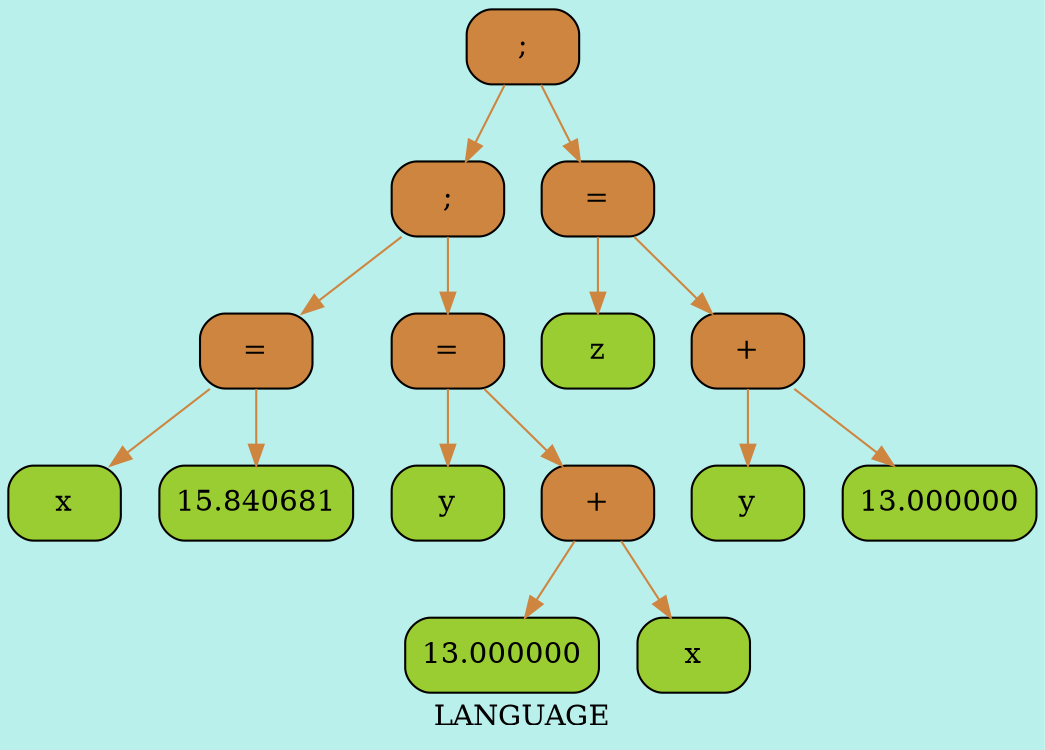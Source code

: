digraph LANGUAGE{
label = < LANGUAGE >;
bgcolor = "#BAF0EC";
node [shape = record ];
edge [style = filled ];
 0 [shape = Mrecord, style = filled, fillcolor = Peru, label = ";" ];
 1 [shape = Mrecord, style = filled, fillcolor = Peru, label = ";" ];
 2 [shape = Mrecord, style = filled, fillcolor = Peru, label = "=" ];
 3 [shape = Mrecord, style = filled, fillcolor = YellowGreen, label = "x" ];
 4 [shape = Mrecord, style = filled, fillcolor = YellowGreen, label = "15.840681" ];
 5 [shape = Mrecord, style = filled, fillcolor = Peru, label = "=" ];
 6 [shape = Mrecord, style = filled, fillcolor = YellowGreen, label = "y" ];
 7 [shape = Mrecord, style = filled, fillcolor = Peru, label = "+" ];
 8 [shape = Mrecord, style = filled, fillcolor = YellowGreen, label = "13.000000" ];
 9 [shape = Mrecord, style = filled, fillcolor = YellowGreen, label = "x" ];
 10 [shape = Mrecord, style = filled, fillcolor = Peru, label = "=" ];
 11 [shape = Mrecord, style = filled, fillcolor = YellowGreen, label = "z" ];
 12 [shape = Mrecord, style = filled, fillcolor = Peru, label = "+" ];
 13 [shape = Mrecord, style = filled, fillcolor = YellowGreen, label = "y" ];
 14 [shape = Mrecord, style = filled, fillcolor = YellowGreen, label = "13.000000" ];
0 -> 1[ color = Peru ];
1 -> 2[ color = Peru ];
2 -> 3[ color = Peru ];
2 -> 4[ color = Peru ];
1 -> 5[ color = Peru ];
5 -> 6[ color = Peru ];
5 -> 7[ color = Peru ];
7 -> 8[ color = Peru ];
7 -> 9[ color = Peru ];
0 -> 10[ color = Peru ];
10 -> 11[ color = Peru ];
10 -> 12[ color = Peru ];
12 -> 13[ color = Peru ];
12 -> 14[ color = Peru ];
}